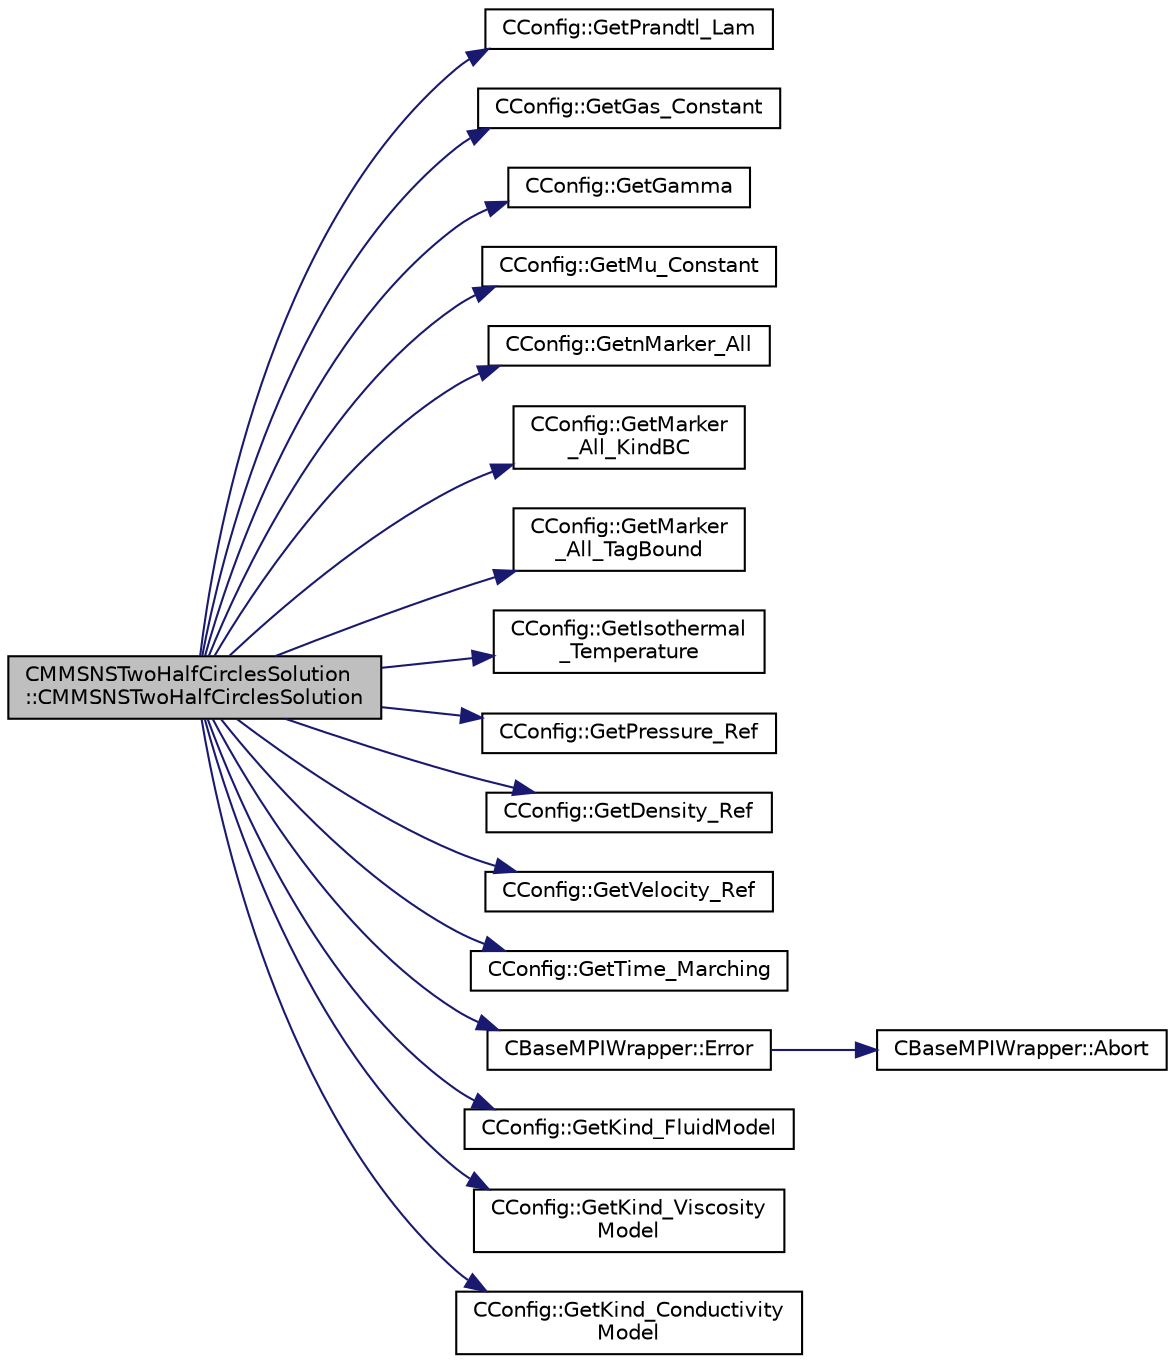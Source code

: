 digraph "CMMSNSTwoHalfCirclesSolution::CMMSNSTwoHalfCirclesSolution"
{
  edge [fontname="Helvetica",fontsize="10",labelfontname="Helvetica",labelfontsize="10"];
  node [fontname="Helvetica",fontsize="10",shape=record];
  rankdir="LR";
  Node2 [label="CMMSNSTwoHalfCirclesSolution\l::CMMSNSTwoHalfCirclesSolution",height=0.2,width=0.4,color="black", fillcolor="grey75", style="filled", fontcolor="black"];
  Node2 -> Node3 [color="midnightblue",fontsize="10",style="solid",fontname="Helvetica"];
  Node3 [label="CConfig::GetPrandtl_Lam",height=0.2,width=0.4,color="black", fillcolor="white", style="filled",URL="$class_c_config.html#a619cb1400d6c944e83ad0ffe82deb021",tooltip="Get the value of the laminar Prandtl number. "];
  Node2 -> Node4 [color="midnightblue",fontsize="10",style="solid",fontname="Helvetica"];
  Node4 [label="CConfig::GetGas_Constant",height=0.2,width=0.4,color="black", fillcolor="white", style="filled",URL="$class_c_config.html#acc01ed919b224cf1c8419848ba157332",tooltip="Get the value of specific gas constant. "];
  Node2 -> Node5 [color="midnightblue",fontsize="10",style="solid",fontname="Helvetica"];
  Node5 [label="CConfig::GetGamma",height=0.2,width=0.4,color="black", fillcolor="white", style="filled",URL="$class_c_config.html#a5f01bbbd9c331ecea38eebbe9cc9cd4e",tooltip="Get the value of the Gamma of fluid (ratio of specific heats). "];
  Node2 -> Node6 [color="midnightblue",fontsize="10",style="solid",fontname="Helvetica"];
  Node6 [label="CConfig::GetMu_Constant",height=0.2,width=0.4,color="black", fillcolor="white", style="filled",URL="$class_c_config.html#a0c3089623173e72c021c745235fdd47d",tooltip="Get the value of the constant viscosity. "];
  Node2 -> Node7 [color="midnightblue",fontsize="10",style="solid",fontname="Helvetica"];
  Node7 [label="CConfig::GetnMarker_All",height=0.2,width=0.4,color="black", fillcolor="white", style="filled",URL="$class_c_config.html#a300c4884edfc0c2acf395036439004f4",tooltip="Get the total number of boundary markers including send/receive domains. "];
  Node2 -> Node8 [color="midnightblue",fontsize="10",style="solid",fontname="Helvetica"];
  Node8 [label="CConfig::GetMarker\l_All_KindBC",height=0.2,width=0.4,color="black", fillcolor="white", style="filled",URL="$class_c_config.html#a57d43acc1457d2d27095ce006218862e",tooltip="Get the kind of boundary for each marker. "];
  Node2 -> Node9 [color="midnightblue",fontsize="10",style="solid",fontname="Helvetica"];
  Node9 [label="CConfig::GetMarker\l_All_TagBound",height=0.2,width=0.4,color="black", fillcolor="white", style="filled",URL="$class_c_config.html#a967e969a3beb24bb6e57d7036af003be",tooltip="Get the index of the surface defined in the geometry file. "];
  Node2 -> Node10 [color="midnightblue",fontsize="10",style="solid",fontname="Helvetica"];
  Node10 [label="CConfig::GetIsothermal\l_Temperature",height=0.2,width=0.4,color="black", fillcolor="white", style="filled",URL="$class_c_config.html#a714590a2565d2a339ee22009ada1c7f9",tooltip="Get the wall temperature (static) at an isothermal boundary. "];
  Node2 -> Node11 [color="midnightblue",fontsize="10",style="solid",fontname="Helvetica"];
  Node11 [label="CConfig::GetPressure_Ref",height=0.2,width=0.4,color="black", fillcolor="white", style="filled",URL="$class_c_config.html#a39147c417b27ad7df00efea4ea1fcecc",tooltip="Get the value of the reference pressure for non-dimensionalization. "];
  Node2 -> Node12 [color="midnightblue",fontsize="10",style="solid",fontname="Helvetica"];
  Node12 [label="CConfig::GetDensity_Ref",height=0.2,width=0.4,color="black", fillcolor="white", style="filled",URL="$class_c_config.html#a8cc3d7d06d995bf315cbed96412a9b7e",tooltip="Get the value of the reference density for non-dimensionalization. "];
  Node2 -> Node13 [color="midnightblue",fontsize="10",style="solid",fontname="Helvetica"];
  Node13 [label="CConfig::GetVelocity_Ref",height=0.2,width=0.4,color="black", fillcolor="white", style="filled",URL="$class_c_config.html#a8f2c6f68c1e3756237596a7274e713f4",tooltip="Get the value of the reference velocity for non-dimensionalization. "];
  Node2 -> Node14 [color="midnightblue",fontsize="10",style="solid",fontname="Helvetica"];
  Node14 [label="CConfig::GetTime_Marching",height=0.2,width=0.4,color="black", fillcolor="white", style="filled",URL="$class_c_config.html#a864d499ce740184803607801c47abda7",tooltip="Provides information about the time integration, and change the write in the output files information..."];
  Node2 -> Node15 [color="midnightblue",fontsize="10",style="solid",fontname="Helvetica"];
  Node15 [label="CBaseMPIWrapper::Error",height=0.2,width=0.4,color="black", fillcolor="white", style="filled",URL="$class_c_base_m_p_i_wrapper.html#a04457c47629bda56704e6a8804833eeb"];
  Node15 -> Node16 [color="midnightblue",fontsize="10",style="solid",fontname="Helvetica"];
  Node16 [label="CBaseMPIWrapper::Abort",height=0.2,width=0.4,color="black", fillcolor="white", style="filled",URL="$class_c_base_m_p_i_wrapper.html#a21ef5681e2acb532d345e9bab173ef07"];
  Node2 -> Node17 [color="midnightblue",fontsize="10",style="solid",fontname="Helvetica"];
  Node17 [label="CConfig::GetKind_FluidModel",height=0.2,width=0.4,color="black", fillcolor="white", style="filled",URL="$class_c_config.html#ac36fbf73af5ad628f510769c556717d3",tooltip="Fluid model that we are using. "];
  Node2 -> Node18 [color="midnightblue",fontsize="10",style="solid",fontname="Helvetica"];
  Node18 [label="CConfig::GetKind_Viscosity\lModel",height=0.2,width=0.4,color="black", fillcolor="white", style="filled",URL="$class_c_config.html#af6fbd87066353c64a6a7e97d77c237db",tooltip="Get the value of the viscosity model. "];
  Node2 -> Node19 [color="midnightblue",fontsize="10",style="solid",fontname="Helvetica"];
  Node19 [label="CConfig::GetKind_Conductivity\lModel",height=0.2,width=0.4,color="black", fillcolor="white", style="filled",URL="$class_c_config.html#a21815dd5c18f4d1029a1717de952ebea",tooltip="Get the value of the thermal conductivity model. "];
}
